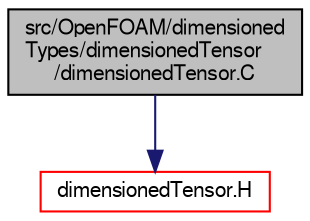 digraph "src/OpenFOAM/dimensionedTypes/dimensionedTensor/dimensionedTensor.C"
{
  bgcolor="transparent";
  edge [fontname="FreeSans",fontsize="10",labelfontname="FreeSans",labelfontsize="10"];
  node [fontname="FreeSans",fontsize="10",shape=record];
  Node0 [label="src/OpenFOAM/dimensioned\lTypes/dimensionedTensor\l/dimensionedTensor.C",height=0.2,width=0.4,color="black", fillcolor="grey75", style="filled", fontcolor="black"];
  Node0 -> Node1 [color="midnightblue",fontsize="10",style="solid",fontname="FreeSans"];
  Node1 [label="dimensionedTensor.H",height=0.2,width=0.4,color="red",URL="$a09368.html"];
}
